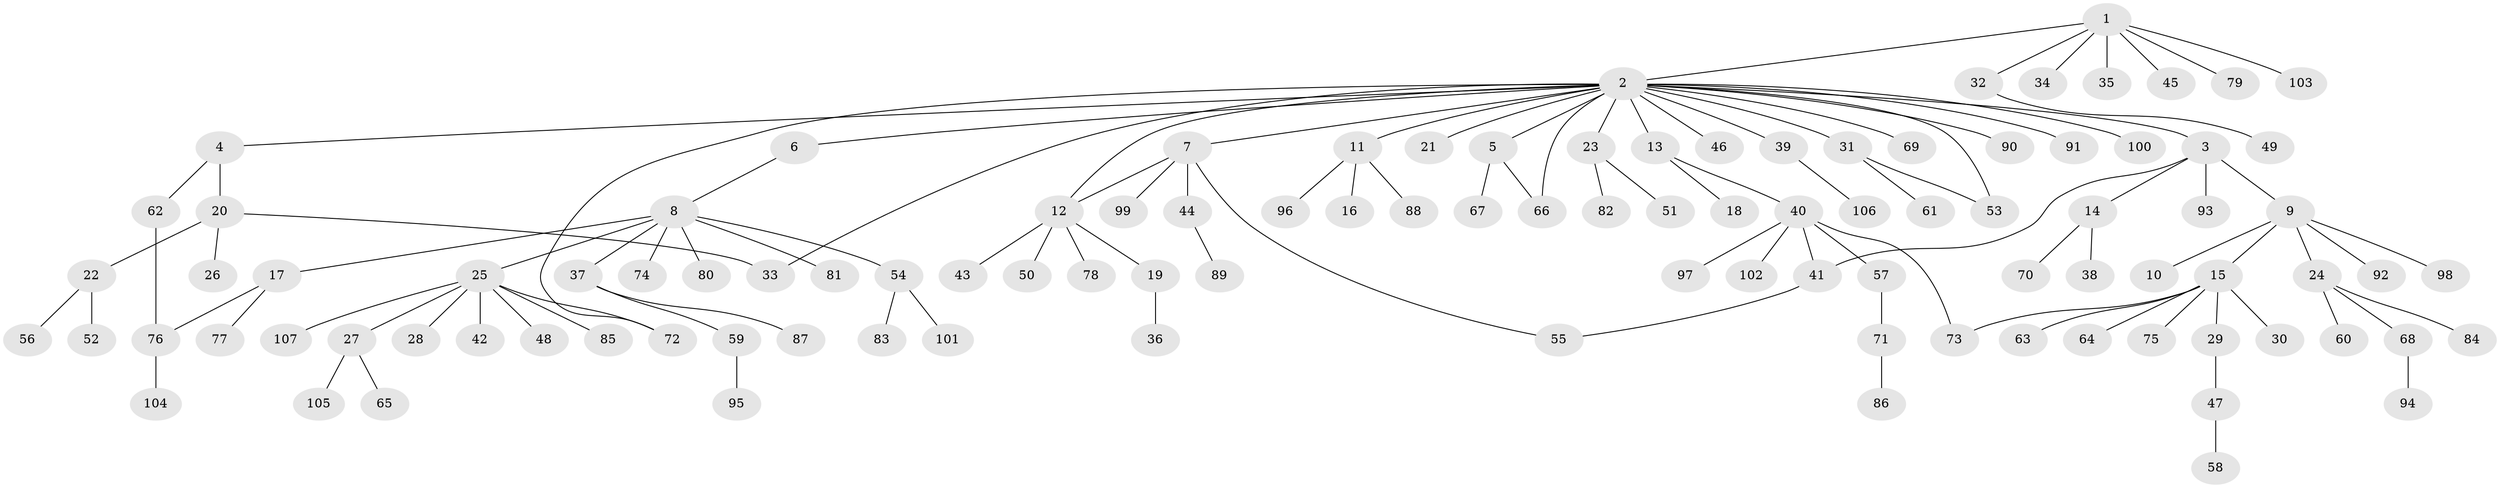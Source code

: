 // coarse degree distribution, {1: 0.625, 11: 0.03125, 3: 0.125, 2: 0.09375, 8: 0.03125, 6: 0.03125, 5: 0.03125, 4: 0.03125}
// Generated by graph-tools (version 1.1) at 2025/18/03/04/25 18:18:05]
// undirected, 107 vertices, 115 edges
graph export_dot {
graph [start="1"]
  node [color=gray90,style=filled];
  1;
  2;
  3;
  4;
  5;
  6;
  7;
  8;
  9;
  10;
  11;
  12;
  13;
  14;
  15;
  16;
  17;
  18;
  19;
  20;
  21;
  22;
  23;
  24;
  25;
  26;
  27;
  28;
  29;
  30;
  31;
  32;
  33;
  34;
  35;
  36;
  37;
  38;
  39;
  40;
  41;
  42;
  43;
  44;
  45;
  46;
  47;
  48;
  49;
  50;
  51;
  52;
  53;
  54;
  55;
  56;
  57;
  58;
  59;
  60;
  61;
  62;
  63;
  64;
  65;
  66;
  67;
  68;
  69;
  70;
  71;
  72;
  73;
  74;
  75;
  76;
  77;
  78;
  79;
  80;
  81;
  82;
  83;
  84;
  85;
  86;
  87;
  88;
  89;
  90;
  91;
  92;
  93;
  94;
  95;
  96;
  97;
  98;
  99;
  100;
  101;
  102;
  103;
  104;
  105;
  106;
  107;
  1 -- 2;
  1 -- 32;
  1 -- 34;
  1 -- 35;
  1 -- 45;
  1 -- 79;
  1 -- 103;
  2 -- 3;
  2 -- 4;
  2 -- 5;
  2 -- 6;
  2 -- 7;
  2 -- 11;
  2 -- 12;
  2 -- 13;
  2 -- 21;
  2 -- 23;
  2 -- 31;
  2 -- 33;
  2 -- 39;
  2 -- 46;
  2 -- 53;
  2 -- 66;
  2 -- 69;
  2 -- 72;
  2 -- 90;
  2 -- 91;
  2 -- 100;
  3 -- 9;
  3 -- 14;
  3 -- 41;
  3 -- 93;
  4 -- 20;
  4 -- 62;
  5 -- 66;
  5 -- 67;
  6 -- 8;
  7 -- 12;
  7 -- 44;
  7 -- 55;
  7 -- 99;
  8 -- 17;
  8 -- 25;
  8 -- 37;
  8 -- 54;
  8 -- 74;
  8 -- 80;
  8 -- 81;
  9 -- 10;
  9 -- 15;
  9 -- 24;
  9 -- 92;
  9 -- 98;
  11 -- 16;
  11 -- 88;
  11 -- 96;
  12 -- 19;
  12 -- 43;
  12 -- 50;
  12 -- 78;
  13 -- 18;
  13 -- 40;
  14 -- 38;
  14 -- 70;
  15 -- 29;
  15 -- 30;
  15 -- 63;
  15 -- 64;
  15 -- 73;
  15 -- 75;
  17 -- 76;
  17 -- 77;
  19 -- 36;
  20 -- 22;
  20 -- 26;
  20 -- 33;
  22 -- 52;
  22 -- 56;
  23 -- 51;
  23 -- 82;
  24 -- 60;
  24 -- 68;
  24 -- 84;
  25 -- 27;
  25 -- 28;
  25 -- 42;
  25 -- 48;
  25 -- 72;
  25 -- 85;
  25 -- 107;
  27 -- 65;
  27 -- 105;
  29 -- 47;
  31 -- 53;
  31 -- 61;
  32 -- 49;
  37 -- 59;
  37 -- 87;
  39 -- 106;
  40 -- 41;
  40 -- 57;
  40 -- 73;
  40 -- 97;
  40 -- 102;
  41 -- 55;
  44 -- 89;
  47 -- 58;
  54 -- 83;
  54 -- 101;
  57 -- 71;
  59 -- 95;
  62 -- 76;
  68 -- 94;
  71 -- 86;
  76 -- 104;
}
